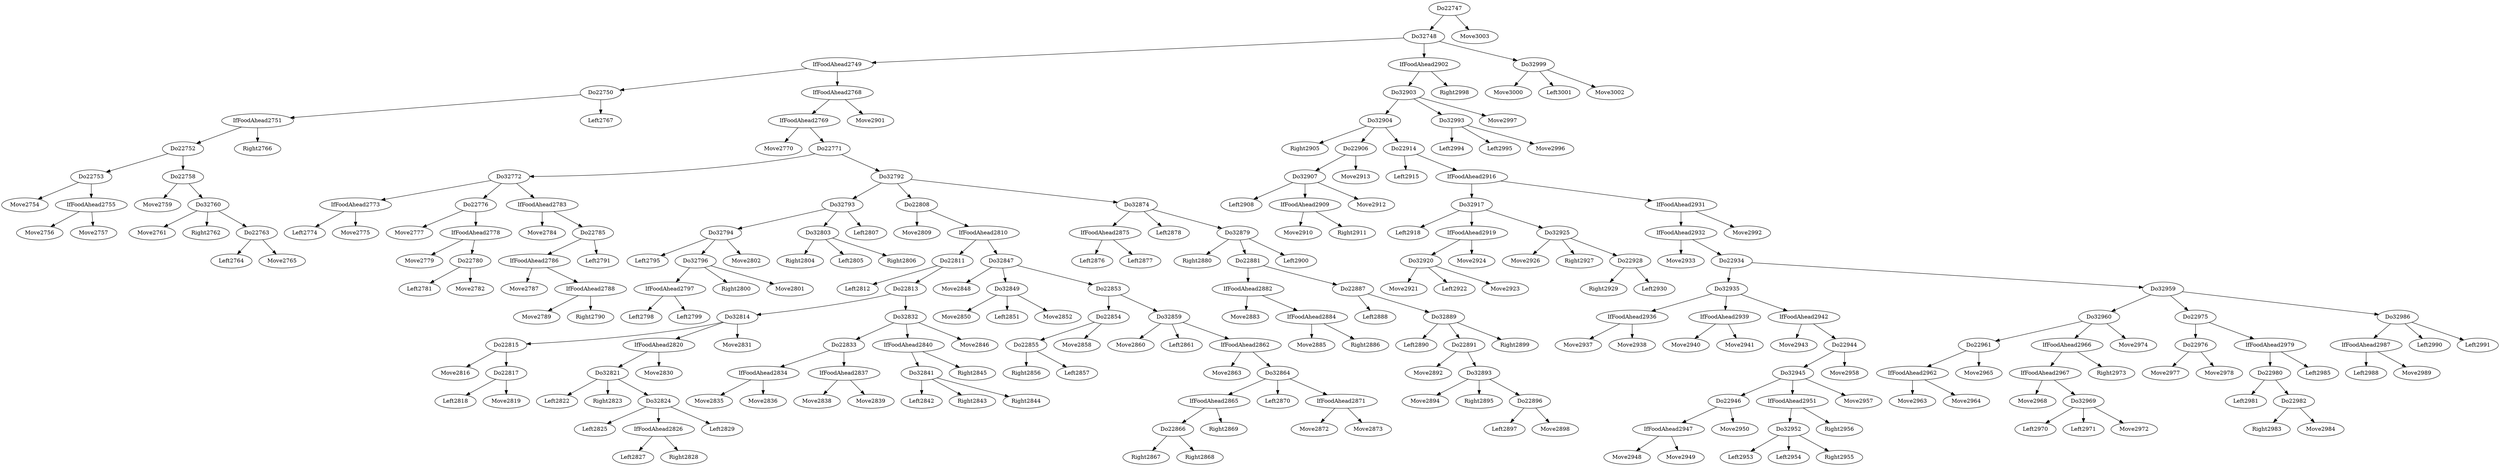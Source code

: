 digraph T {
	Do22753 -> Move2754
	IfFoodAhead2755 -> Move2756
	IfFoodAhead2755 -> Move2757
	Do22753 -> IfFoodAhead2755
	Do22752 -> Do22753
	Do22758 -> Move2759
	Do32760 -> Move2761
	Do32760 -> Right2762
	Do22763 -> Left2764
	Do22763 -> Move2765
	Do32760 -> Do22763
	Do22758 -> Do32760
	Do22752 -> Do22758
	IfFoodAhead2751 -> Do22752
	IfFoodAhead2751 -> Right2766
	Do22750 -> IfFoodAhead2751
	Do22750 -> Left2767
	IfFoodAhead2749 -> Do22750
	IfFoodAhead2769 -> Move2770
	IfFoodAhead2773 -> Left2774
	IfFoodAhead2773 -> Move2775
	Do32772 -> IfFoodAhead2773
	Do22776 -> Move2777
	IfFoodAhead2778 -> Move2779
	Do22780 -> Left2781
	Do22780 -> Move2782
	IfFoodAhead2778 -> Do22780
	Do22776 -> IfFoodAhead2778
	Do32772 -> Do22776
	IfFoodAhead2783 -> Move2784
	IfFoodAhead2786 -> Move2787
	IfFoodAhead2788 -> Move2789
	IfFoodAhead2788 -> Right2790
	IfFoodAhead2786 -> IfFoodAhead2788
	Do22785 -> IfFoodAhead2786
	Do22785 -> Left2791
	IfFoodAhead2783 -> Do22785
	Do32772 -> IfFoodAhead2783
	Do22771 -> Do32772
	Do32794 -> Left2795
	IfFoodAhead2797 -> Left2798
	IfFoodAhead2797 -> Left2799
	Do32796 -> IfFoodAhead2797
	Do32796 -> Right2800
	Do32796 -> Move2801
	Do32794 -> Do32796
	Do32794 -> Move2802
	Do32793 -> Do32794
	Do32803 -> Right2804
	Do32803 -> Left2805
	Do32803 -> Right2806
	Do32793 -> Do32803
	Do32793 -> Left2807
	Do32792 -> Do32793
	Do22808 -> Move2809
	Do22811 -> Left2812
	Do22815 -> Move2816
	Do22817 -> Left2818
	Do22817 -> Move2819
	Do22815 -> Do22817
	Do32814 -> Do22815
	Do32821 -> Left2822
	Do32821 -> Right2823
	Do32824 -> Left2825
	IfFoodAhead2826 -> Left2827
	IfFoodAhead2826 -> Right2828
	Do32824 -> IfFoodAhead2826
	Do32824 -> Left2829
	Do32821 -> Do32824
	IfFoodAhead2820 -> Do32821
	IfFoodAhead2820 -> Move2830
	Do32814 -> IfFoodAhead2820
	Do32814 -> Move2831
	Do22813 -> Do32814
	IfFoodAhead2834 -> Move2835
	IfFoodAhead2834 -> Move2836
	Do22833 -> IfFoodAhead2834
	IfFoodAhead2837 -> Move2838
	IfFoodAhead2837 -> Move2839
	Do22833 -> IfFoodAhead2837
	Do32832 -> Do22833
	Do32841 -> Left2842
	Do32841 -> Right2843
	Do32841 -> Right2844
	IfFoodAhead2840 -> Do32841
	IfFoodAhead2840 -> Right2845
	Do32832 -> IfFoodAhead2840
	Do32832 -> Move2846
	Do22813 -> Do32832
	Do22811 -> Do22813
	IfFoodAhead2810 -> Do22811
	Do32847 -> Move2848
	Do32849 -> Move2850
	Do32849 -> Left2851
	Do32849 -> Move2852
	Do32847 -> Do32849
	Do22855 -> Right2856
	Do22855 -> Left2857
	Do22854 -> Do22855
	Do22854 -> Move2858
	Do22853 -> Do22854
	Do32859 -> Move2860
	Do32859 -> Left2861
	IfFoodAhead2862 -> Move2863
	Do22866 -> Right2867
	Do22866 -> Right2868
	IfFoodAhead2865 -> Do22866
	IfFoodAhead2865 -> Right2869
	Do32864 -> IfFoodAhead2865
	Do32864 -> Left2870
	IfFoodAhead2871 -> Move2872
	IfFoodAhead2871 -> Move2873
	Do32864 -> IfFoodAhead2871
	IfFoodAhead2862 -> Do32864
	Do32859 -> IfFoodAhead2862
	Do22853 -> Do32859
	Do32847 -> Do22853
	IfFoodAhead2810 -> Do32847
	Do22808 -> IfFoodAhead2810
	Do32792 -> Do22808
	IfFoodAhead2875 -> Left2876
	IfFoodAhead2875 -> Left2877
	Do32874 -> IfFoodAhead2875
	Do32874 -> Left2878
	Do32879 -> Right2880
	IfFoodAhead2882 -> Move2883
	IfFoodAhead2884 -> Move2885
	IfFoodAhead2884 -> Right2886
	IfFoodAhead2882 -> IfFoodAhead2884
	Do22881 -> IfFoodAhead2882
	Do22887 -> Left2888
	Do32889 -> Left2890
	Do22891 -> Move2892
	Do32893 -> Move2894
	Do32893 -> Right2895
	Do22896 -> Left2897
	Do22896 -> Move2898
	Do32893 -> Do22896
	Do22891 -> Do32893
	Do32889 -> Do22891
	Do32889 -> Right2899
	Do22887 -> Do32889
	Do22881 -> Do22887
	Do32879 -> Do22881
	Do32879 -> Left2900
	Do32874 -> Do32879
	Do32792 -> Do32874
	Do22771 -> Do32792
	IfFoodAhead2769 -> Do22771
	IfFoodAhead2768 -> IfFoodAhead2769
	IfFoodAhead2768 -> Move2901
	IfFoodAhead2749 -> IfFoodAhead2768
	Do32748 -> IfFoodAhead2749
	Do32904 -> Right2905
	Do32907 -> Left2908
	IfFoodAhead2909 -> Move2910
	IfFoodAhead2909 -> Right2911
	Do32907 -> IfFoodAhead2909
	Do32907 -> Move2912
	Do22906 -> Do32907
	Do22906 -> Move2913
	Do32904 -> Do22906
	Do22914 -> Left2915
	Do32917 -> Left2918
	Do32920 -> Move2921
	Do32920 -> Left2922
	Do32920 -> Move2923
	IfFoodAhead2919 -> Do32920
	IfFoodAhead2919 -> Move2924
	Do32917 -> IfFoodAhead2919
	Do32925 -> Move2926
	Do32925 -> Right2927
	Do22928 -> Right2929
	Do22928 -> Left2930
	Do32925 -> Do22928
	Do32917 -> Do32925
	IfFoodAhead2916 -> Do32917
	IfFoodAhead2932 -> Move2933
	IfFoodAhead2936 -> Move2937
	IfFoodAhead2936 -> Move2938
	Do32935 -> IfFoodAhead2936
	IfFoodAhead2939 -> Move2940
	IfFoodAhead2939 -> Move2941
	Do32935 -> IfFoodAhead2939
	IfFoodAhead2942 -> Move2943
	IfFoodAhead2947 -> Move2948
	IfFoodAhead2947 -> Move2949
	Do22946 -> IfFoodAhead2947
	Do22946 -> Move2950
	Do32945 -> Do22946
	Do32952 -> Left2953
	Do32952 -> Left2954
	Do32952 -> Right2955
	IfFoodAhead2951 -> Do32952
	IfFoodAhead2951 -> Right2956
	Do32945 -> IfFoodAhead2951
	Do32945 -> Move2957
	Do22944 -> Do32945
	Do22944 -> Move2958
	IfFoodAhead2942 -> Do22944
	Do32935 -> IfFoodAhead2942
	Do22934 -> Do32935
	IfFoodAhead2962 -> Move2963
	IfFoodAhead2962 -> Move2964
	Do22961 -> IfFoodAhead2962
	Do22961 -> Move2965
	Do32960 -> Do22961
	IfFoodAhead2967 -> Move2968
	Do32969 -> Left2970
	Do32969 -> Left2971
	Do32969 -> Move2972
	IfFoodAhead2967 -> Do32969
	IfFoodAhead2966 -> IfFoodAhead2967
	IfFoodAhead2966 -> Right2973
	Do32960 -> IfFoodAhead2966
	Do32960 -> Move2974
	Do32959 -> Do32960
	Do22976 -> Move2977
	Do22976 -> Move2978
	Do22975 -> Do22976
	Do22980 -> Left2981
	Do22982 -> Right2983
	Do22982 -> Move2984
	Do22980 -> Do22982
	IfFoodAhead2979 -> Do22980
	IfFoodAhead2979 -> Left2985
	Do22975 -> IfFoodAhead2979
	Do32959 -> Do22975
	IfFoodAhead2987 -> Left2988
	IfFoodAhead2987 -> Move2989
	Do32986 -> IfFoodAhead2987
	Do32986 -> Left2990
	Do32986 -> Left2991
	Do32959 -> Do32986
	Do22934 -> Do32959
	IfFoodAhead2932 -> Do22934
	IfFoodAhead2931 -> IfFoodAhead2932
	IfFoodAhead2931 -> Move2992
	IfFoodAhead2916 -> IfFoodAhead2931
	Do22914 -> IfFoodAhead2916
	Do32904 -> Do22914
	Do32903 -> Do32904
	Do32993 -> Left2994
	Do32993 -> Left2995
	Do32993 -> Move2996
	Do32903 -> Do32993
	Do32903 -> Move2997
	IfFoodAhead2902 -> Do32903
	IfFoodAhead2902 -> Right2998
	Do32748 -> IfFoodAhead2902
	Do32999 -> Move3000
	Do32999 -> Left3001
	Do32999 -> Move3002
	Do32748 -> Do32999
	Do22747 -> Do32748
	Do22747 -> Move3003
}
